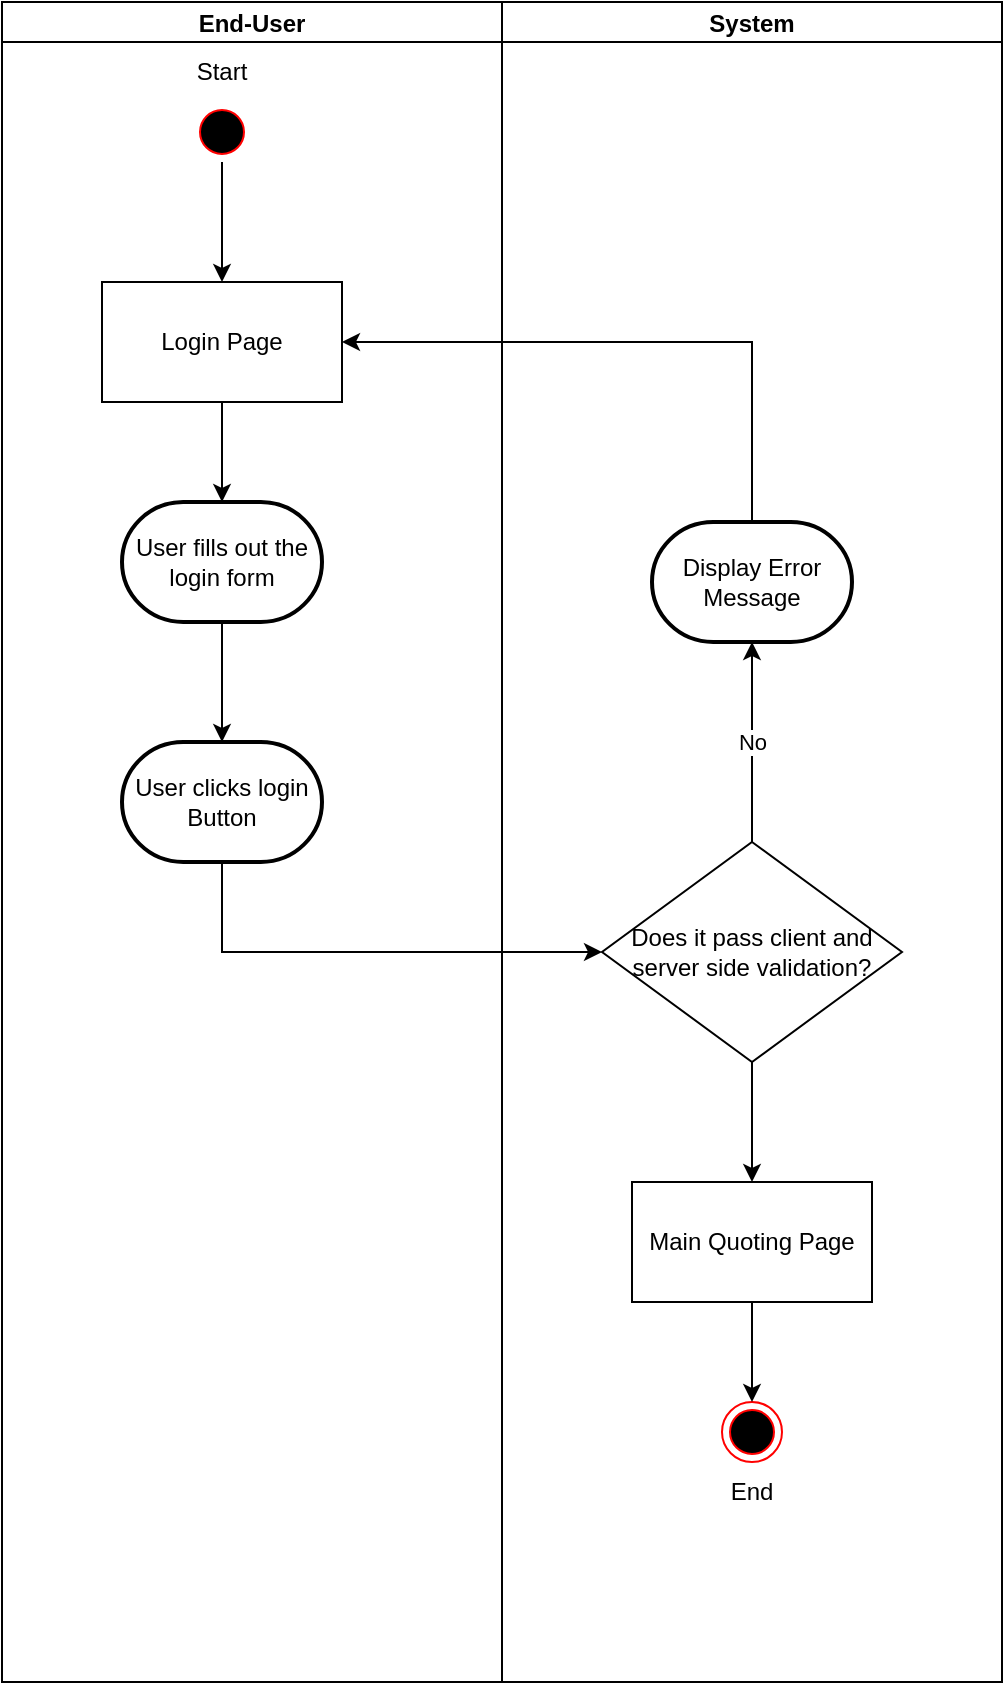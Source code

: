 <mxfile version="20.2.3" type="device"><diagram id="wEBqfs0fLrA0wYbtQWPo" name="Page-1"><mxGraphModel dx="1030" dy="-1569" grid="1" gridSize="10" guides="1" tooltips="1" connect="1" arrows="1" fold="1" page="1" pageScale="1" pageWidth="850" pageHeight="1100" math="0" shadow="0"><root><mxCell id="0"/><mxCell id="1" parent="0"/><mxCell id="65VOUvMgaLMo3-tbhrjl-1" value="End-User" style="swimlane;startSize=20;" vertex="1" parent="1"><mxGeometry x="120" y="2480" width="250" height="840" as="geometry"/></mxCell><mxCell id="nj590LRYsxGTTs_kBgOg-9" style="edgeStyle=orthogonalEdgeStyle;rounded=0;orthogonalLoop=1;jettySize=auto;html=1;entryX=0.5;entryY=0;entryDx=0;entryDy=0;entryPerimeter=0;" parent="65VOUvMgaLMo3-tbhrjl-1" source="nj590LRYsxGTTs_kBgOg-10" edge="1"><mxGeometry relative="1" as="geometry"><mxPoint x="110" y="140" as="targetPoint"/></mxGeometry></mxCell><mxCell id="nj590LRYsxGTTs_kBgOg-10" value="" style="ellipse;html=1;shape=startState;fillColor=#000000;strokeColor=#ff0000;" parent="65VOUvMgaLMo3-tbhrjl-1" vertex="1"><mxGeometry x="95" y="50" width="30" height="30" as="geometry"/></mxCell><mxCell id="nj590LRYsxGTTs_kBgOg-12" value="Start" style="text;html=1;strokeColor=none;fillColor=none;align=center;verticalAlign=middle;whiteSpace=wrap;rounded=0;" parent="65VOUvMgaLMo3-tbhrjl-1" vertex="1"><mxGeometry x="80" y="20" width="60" height="30" as="geometry"/></mxCell><mxCell id="zSzXEdfj71QLySuOlww8-1" value="Login Page" style="rounded=0;whiteSpace=wrap;html=1;" parent="65VOUvMgaLMo3-tbhrjl-1" vertex="1"><mxGeometry x="50" y="140" width="120" height="60" as="geometry"/></mxCell><mxCell id="nj590LRYsxGTTs_kBgOg-3" value="User fills out the login form" style="strokeWidth=2;html=1;shape=mxgraph.flowchart.terminator;whiteSpace=wrap;" parent="65VOUvMgaLMo3-tbhrjl-1" vertex="1"><mxGeometry x="60" y="250" width="100" height="60" as="geometry"/></mxCell><mxCell id="zSzXEdfj71QLySuOlww8-2" style="edgeStyle=orthogonalEdgeStyle;rounded=0;orthogonalLoop=1;jettySize=auto;html=1;entryX=0.5;entryY=0;entryDx=0;entryDy=0;entryPerimeter=0;" parent="65VOUvMgaLMo3-tbhrjl-1" source="zSzXEdfj71QLySuOlww8-1" target="nj590LRYsxGTTs_kBgOg-3" edge="1"><mxGeometry relative="1" as="geometry"/></mxCell><mxCell id="nj590LRYsxGTTs_kBgOg-5" value="User clicks login Button" style="strokeWidth=2;html=1;shape=mxgraph.flowchart.terminator;whiteSpace=wrap;" parent="65VOUvMgaLMo3-tbhrjl-1" vertex="1"><mxGeometry x="60" y="370" width="100" height="60" as="geometry"/></mxCell><mxCell id="nj590LRYsxGTTs_kBgOg-2" style="edgeStyle=orthogonalEdgeStyle;rounded=0;orthogonalLoop=1;jettySize=auto;html=1;exitX=0.5;exitY=1;exitDx=0;exitDy=0;exitPerimeter=0;entryX=0.5;entryY=0;entryDx=0;entryDy=0;entryPerimeter=0;" parent="65VOUvMgaLMo3-tbhrjl-1" source="nj590LRYsxGTTs_kBgOg-3" target="nj590LRYsxGTTs_kBgOg-5" edge="1"><mxGeometry relative="1" as="geometry"><mxPoint x="110.238" y="330" as="targetPoint"/></mxGeometry></mxCell><mxCell id="65VOUvMgaLMo3-tbhrjl-2" value="System" style="swimlane;startSize=20;" vertex="1" parent="1"><mxGeometry x="370" y="2480" width="250" height="840" as="geometry"/></mxCell><mxCell id="65VOUvMgaLMo3-tbhrjl-6" value="No" style="edgeStyle=orthogonalEdgeStyle;rounded=0;orthogonalLoop=1;jettySize=auto;html=1;entryX=0.5;entryY=1;entryDx=0;entryDy=0;entryPerimeter=0;" edge="1" parent="65VOUvMgaLMo3-tbhrjl-2" source="nj590LRYsxGTTs_kBgOg-8" target="65VOUvMgaLMo3-tbhrjl-4"><mxGeometry relative="1" as="geometry"/></mxCell><mxCell id="65VOUvMgaLMo3-tbhrjl-10" style="edgeStyle=orthogonalEdgeStyle;rounded=0;orthogonalLoop=1;jettySize=auto;html=1;" edge="1" parent="65VOUvMgaLMo3-tbhrjl-2" source="nj590LRYsxGTTs_kBgOg-8" target="65VOUvMgaLMo3-tbhrjl-9"><mxGeometry relative="1" as="geometry"/></mxCell><mxCell id="nj590LRYsxGTTs_kBgOg-8" value="Does it pass client and server side validation?" style="rhombus;whiteSpace=wrap;html=1;" parent="65VOUvMgaLMo3-tbhrjl-2" vertex="1"><mxGeometry x="50" y="420" width="150" height="110" as="geometry"/></mxCell><mxCell id="65VOUvMgaLMo3-tbhrjl-4" value="Display Error Message" style="strokeWidth=2;html=1;shape=mxgraph.flowchart.terminator;whiteSpace=wrap;" vertex="1" parent="65VOUvMgaLMo3-tbhrjl-2"><mxGeometry x="75" y="260" width="100" height="60" as="geometry"/></mxCell><mxCell id="nj590LRYsxGTTs_kBgOg-1" value="End" style="text;html=1;strokeColor=none;fillColor=none;align=center;verticalAlign=middle;whiteSpace=wrap;rounded=0;" parent="65VOUvMgaLMo3-tbhrjl-2" vertex="1"><mxGeometry x="95" y="730" width="60" height="30" as="geometry"/></mxCell><mxCell id="nj590LRYsxGTTs_kBgOg-11" value="" style="ellipse;html=1;shape=endState;fillColor=#000000;strokeColor=#ff0000;" parent="65VOUvMgaLMo3-tbhrjl-2" vertex="1"><mxGeometry x="110" y="700" width="30" height="30" as="geometry"/></mxCell><mxCell id="65VOUvMgaLMo3-tbhrjl-11" style="edgeStyle=orthogonalEdgeStyle;rounded=0;orthogonalLoop=1;jettySize=auto;html=1;entryX=0.5;entryY=0;entryDx=0;entryDy=0;" edge="1" parent="65VOUvMgaLMo3-tbhrjl-2" source="65VOUvMgaLMo3-tbhrjl-9" target="nj590LRYsxGTTs_kBgOg-11"><mxGeometry relative="1" as="geometry"/></mxCell><mxCell id="65VOUvMgaLMo3-tbhrjl-9" value="Main Quoting Page" style="rounded=0;whiteSpace=wrap;html=1;" vertex="1" parent="65VOUvMgaLMo3-tbhrjl-2"><mxGeometry x="65" y="590" width="120" height="60" as="geometry"/></mxCell><mxCell id="nj590LRYsxGTTs_kBgOg-4" style="edgeStyle=orthogonalEdgeStyle;rounded=0;orthogonalLoop=1;jettySize=auto;html=1;entryX=0;entryY=0.5;entryDx=0;entryDy=0;" parent="1" source="nj590LRYsxGTTs_kBgOg-5" target="nj590LRYsxGTTs_kBgOg-8" edge="1"><mxGeometry relative="1" as="geometry"><Array as="points"><mxPoint x="230" y="2955"/></Array></mxGeometry></mxCell><mxCell id="65VOUvMgaLMo3-tbhrjl-7" style="edgeStyle=orthogonalEdgeStyle;rounded=0;orthogonalLoop=1;jettySize=auto;html=1;entryX=1;entryY=0.5;entryDx=0;entryDy=0;" edge="1" parent="1" source="65VOUvMgaLMo3-tbhrjl-4" target="zSzXEdfj71QLySuOlww8-1"><mxGeometry relative="1" as="geometry"><Array as="points"><mxPoint x="495" y="2650"/></Array></mxGeometry></mxCell></root></mxGraphModel></diagram></mxfile>
